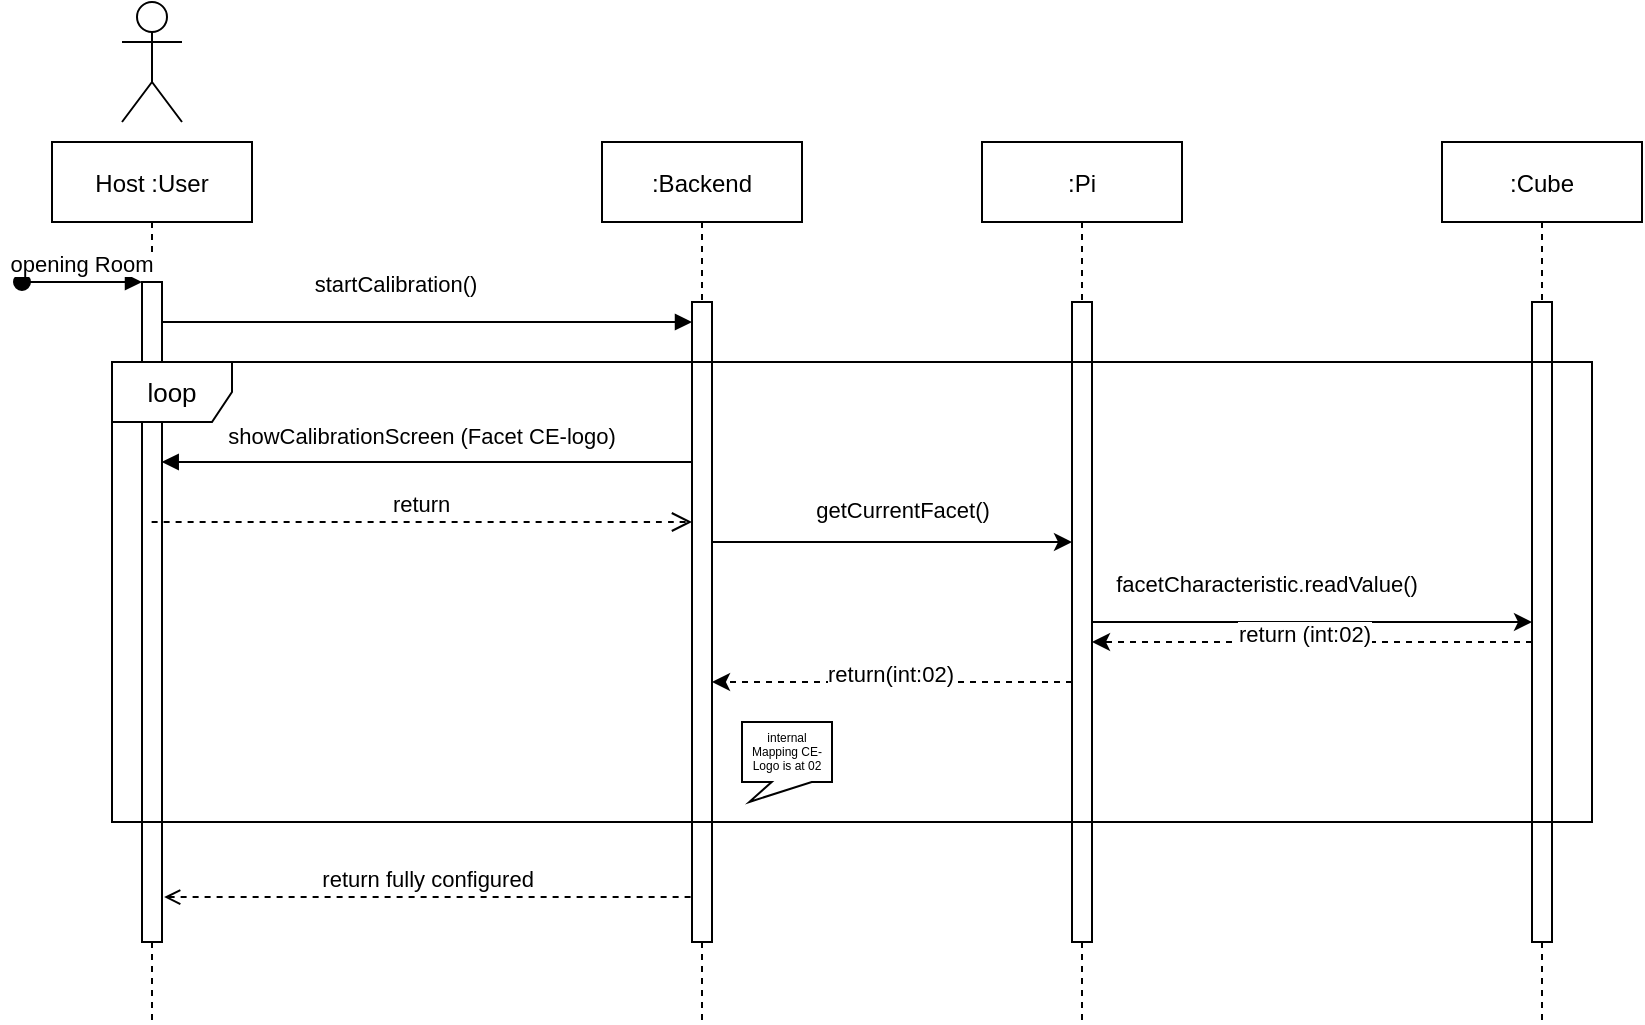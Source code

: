 <mxfile version="14.5.9" type="device"><diagram id="kgpKYQtTHZ0yAKxKKP6v" name="Page-1"><mxGraphModel dx="1185" dy="588" grid="1" gridSize="10" guides="1" tooltips="1" connect="1" arrows="1" fold="1" page="1" pageScale="1" pageWidth="850" pageHeight="1100" math="0" shadow="0"><root><mxCell id="0"/><mxCell id="1" parent="0"/><mxCell id="3nuBFxr9cyL0pnOWT2aG-1" value="Host :User" style="shape=umlLifeline;perimeter=lifelinePerimeter;container=1;collapsible=0;recursiveResize=0;rounded=0;shadow=0;strokeWidth=1;" parent="1" vertex="1"><mxGeometry x="25" y="80" width="100" height="440" as="geometry"/></mxCell><mxCell id="3nuBFxr9cyL0pnOWT2aG-2" value="" style="points=[];perimeter=orthogonalPerimeter;rounded=0;shadow=0;strokeWidth=1;" parent="3nuBFxr9cyL0pnOWT2aG-1" vertex="1"><mxGeometry x="45" y="70" width="10" height="330" as="geometry"/></mxCell><mxCell id="3nuBFxr9cyL0pnOWT2aG-3" value="opening Room" style="verticalAlign=bottom;startArrow=oval;endArrow=block;startSize=8;shadow=0;strokeWidth=1;" parent="3nuBFxr9cyL0pnOWT2aG-1" target="3nuBFxr9cyL0pnOWT2aG-2" edge="1"><mxGeometry relative="1" as="geometry"><mxPoint x="-15" y="70" as="sourcePoint"/></mxGeometry></mxCell><mxCell id="3nuBFxr9cyL0pnOWT2aG-5" value=":Backend" style="shape=umlLifeline;perimeter=lifelinePerimeter;container=1;collapsible=0;recursiveResize=0;rounded=0;shadow=0;strokeWidth=1;" parent="1" vertex="1"><mxGeometry x="300" y="80" width="100" height="440" as="geometry"/></mxCell><mxCell id="3nuBFxr9cyL0pnOWT2aG-6" value="" style="points=[];perimeter=orthogonalPerimeter;rounded=0;shadow=0;strokeWidth=1;" parent="3nuBFxr9cyL0pnOWT2aG-5" vertex="1"><mxGeometry x="45" y="80" width="10" height="320" as="geometry"/></mxCell><mxCell id="3nuBFxr9cyL0pnOWT2aG-8" value="startCalibration()" style="verticalAlign=bottom;endArrow=block;entryX=0;entryY=0;shadow=0;strokeWidth=1;" parent="1" edge="1"><mxGeometry x="-0.118" y="10" relative="1" as="geometry"><mxPoint x="80" y="170" as="sourcePoint"/><mxPoint x="345" y="170" as="targetPoint"/><mxPoint as="offset"/></mxGeometry></mxCell><mxCell id="3nuBFxr9cyL0pnOWT2aG-9" value="showCalibrationScreen (Facet CE-logo)" style="verticalAlign=bottom;endArrow=block;entryX=0.986;entryY=0.134;shadow=0;strokeWidth=1;entryDx=0;entryDy=0;entryPerimeter=0;" parent="1" edge="1"><mxGeometry x="0.018" y="-4" relative="1" as="geometry"><mxPoint x="345" y="240.0" as="sourcePoint"/><mxPoint x="79.86" y="240.0" as="targetPoint"/><Array as="points"/><mxPoint as="offset"/></mxGeometry></mxCell><mxCell id="3nuBFxr9cyL0pnOWT2aG-10" value="return" style="verticalAlign=bottom;endArrow=open;dashed=1;endSize=8;shadow=0;strokeWidth=1;" parent="1" edge="1"><mxGeometry relative="1" as="geometry"><mxPoint x="345" y="270" as="targetPoint"/><mxPoint x="74.81" y="270" as="sourcePoint"/><Array as="points"><mxPoint x="330" y="270"/></Array></mxGeometry></mxCell><mxCell id="CiT-NHn64tFybCPPCYBF-1" value=":Pi" style="shape=umlLifeline;perimeter=lifelinePerimeter;container=1;collapsible=0;recursiveResize=0;rounded=0;shadow=0;strokeWidth=1;" vertex="1" parent="1"><mxGeometry x="490" y="80" width="100" height="440" as="geometry"/></mxCell><mxCell id="CiT-NHn64tFybCPPCYBF-2" value="" style="points=[];perimeter=orthogonalPerimeter;rounded=0;shadow=0;strokeWidth=1;" vertex="1" parent="CiT-NHn64tFybCPPCYBF-1"><mxGeometry x="45" y="80" width="10" height="320" as="geometry"/></mxCell><mxCell id="CiT-NHn64tFybCPPCYBF-5" style="rounded=0;orthogonalLoop=1;jettySize=auto;html=1;" edge="1" parent="1" target="CiT-NHn64tFybCPPCYBF-2"><mxGeometry relative="1" as="geometry"><mxPoint x="355" y="280" as="sourcePoint"/><mxPoint x="520" y="280" as="targetPoint"/><Array as="points"><mxPoint x="490" y="280"/></Array></mxGeometry></mxCell><mxCell id="CiT-NHn64tFybCPPCYBF-6" value="getCurrentFacet()" style="edgeLabel;html=1;align=center;verticalAlign=middle;resizable=0;points=[];" vertex="1" connectable="0" parent="CiT-NHn64tFybCPPCYBF-5"><mxGeometry x="0.684" y="1" relative="1" as="geometry"><mxPoint x="-56.72" y="-15" as="offset"/></mxGeometry></mxCell><mxCell id="CiT-NHn64tFybCPPCYBF-7" value="" style="edgeStyle=none;rounded=0;orthogonalLoop=1;jettySize=auto;html=1;" edge="1" parent="1" source="CiT-NHn64tFybCPPCYBF-2" target="CiT-NHn64tFybCPPCYBF-4"><mxGeometry relative="1" as="geometry"><mxPoint x="550" y="309.66" as="sourcePoint"/><mxPoint x="750" y="310" as="targetPoint"/><Array as="points"/></mxGeometry></mxCell><mxCell id="CiT-NHn64tFybCPPCYBF-8" value="facetCharacteristic.readValue()" style="edgeLabel;html=1;align=center;verticalAlign=middle;resizable=0;points=[];" vertex="1" connectable="0" parent="CiT-NHn64tFybCPPCYBF-7"><mxGeometry x="-0.207" relative="1" as="geometry"><mxPoint y="-19.66" as="offset"/></mxGeometry></mxCell><mxCell id="CiT-NHn64tFybCPPCYBF-13" value="internal Mapping CE-Logo is at 02" style="shape=callout;whiteSpace=wrap;html=1;perimeter=calloutPerimeter;size=10;position=0.33;fontSize=6;position2=0.08;" vertex="1" parent="1"><mxGeometry x="370" y="370" width="45" height="40" as="geometry"/></mxCell><mxCell id="CiT-NHn64tFybCPPCYBF-27" value="" style="shape=umlActor;verticalLabelPosition=bottom;verticalAlign=top;html=1;outlineConnect=0;fontSize=6;" vertex="1" parent="1"><mxGeometry x="60" y="10" width="30" height="60" as="geometry"/></mxCell><mxCell id="CiT-NHn64tFybCPPCYBF-57" value="return fully configured" style="verticalAlign=bottom;endArrow=none;dashed=1;endSize=8;shadow=0;strokeWidth=1;endFill=0;startArrow=open;startFill=0;exitX=1.107;exitY=0.932;exitDx=0;exitDy=0;exitPerimeter=0;" edge="1" parent="1" source="3nuBFxr9cyL0pnOWT2aG-2" target="3nuBFxr9cyL0pnOWT2aG-6"><mxGeometry relative="1" as="geometry"><mxPoint x="330" y="460" as="targetPoint"/><mxPoint x="90" y="460" as="sourcePoint"/></mxGeometry></mxCell><mxCell id="CiT-NHn64tFybCPPCYBF-3" value=":Cube" style="shape=umlLifeline;perimeter=lifelinePerimeter;container=1;collapsible=0;recursiveResize=0;rounded=0;shadow=0;strokeWidth=1;" vertex="1" parent="1"><mxGeometry x="720" y="80" width="100" height="440" as="geometry"/></mxCell><mxCell id="CiT-NHn64tFybCPPCYBF-4" value="" style="points=[];perimeter=orthogonalPerimeter;rounded=0;shadow=0;strokeWidth=1;" vertex="1" parent="CiT-NHn64tFybCPPCYBF-3"><mxGeometry x="45" y="80" width="10" height="320" as="geometry"/></mxCell><mxCell id="CiT-NHn64tFybCPPCYBF-61" style="edgeStyle=none;rounded=0;orthogonalLoop=1;jettySize=auto;html=1;dashed=1;" edge="1" parent="1" source="CiT-NHn64tFybCPPCYBF-4" target="CiT-NHn64tFybCPPCYBF-2"><mxGeometry relative="1" as="geometry"><mxPoint x="760" y="350" as="sourcePoint"/><mxPoint x="560" y="350" as="targetPoint"/><Array as="points"><mxPoint x="610" y="330"/></Array></mxGeometry></mxCell><mxCell id="CiT-NHn64tFybCPPCYBF-62" value="return (int:02)" style="edgeLabel;html=1;align=center;verticalAlign=middle;resizable=0;points=[];" vertex="1" connectable="0" parent="CiT-NHn64tFybCPPCYBF-61"><mxGeometry x="0.174" relative="1" as="geometry"><mxPoint x="14.66" y="-4.32" as="offset"/></mxGeometry></mxCell><mxCell id="CiT-NHn64tFybCPPCYBF-63" style="edgeStyle=none;rounded=0;orthogonalLoop=1;jettySize=auto;html=1;dashed=1;" edge="1" parent="1" source="CiT-NHn64tFybCPPCYBF-2" target="3nuBFxr9cyL0pnOWT2aG-6"><mxGeometry relative="1" as="geometry"><mxPoint x="520" y="380" as="sourcePoint"/><mxPoint x="370" y="380" as="targetPoint"/><Array as="points"><mxPoint x="490" y="350"/></Array></mxGeometry></mxCell><mxCell id="CiT-NHn64tFybCPPCYBF-64" value="return(int:02)" style="edgeLabel;html=1;align=center;verticalAlign=middle;resizable=0;points=[];" vertex="1" connectable="0" parent="CiT-NHn64tFybCPPCYBF-63"><mxGeometry x="0.174" relative="1" as="geometry"><mxPoint x="14.66" y="-4.32" as="offset"/></mxGeometry></mxCell><mxCell id="CiT-NHn64tFybCPPCYBF-58" value="&lt;font style=&quot;font-size: 13px&quot;&gt;loop&lt;/font&gt;" style="shape=umlFrame;whiteSpace=wrap;html=1;fontSize=6;" vertex="1" parent="1"><mxGeometry x="55" y="190" width="740" height="230" as="geometry"/></mxCell></root></mxGraphModel></diagram></mxfile>